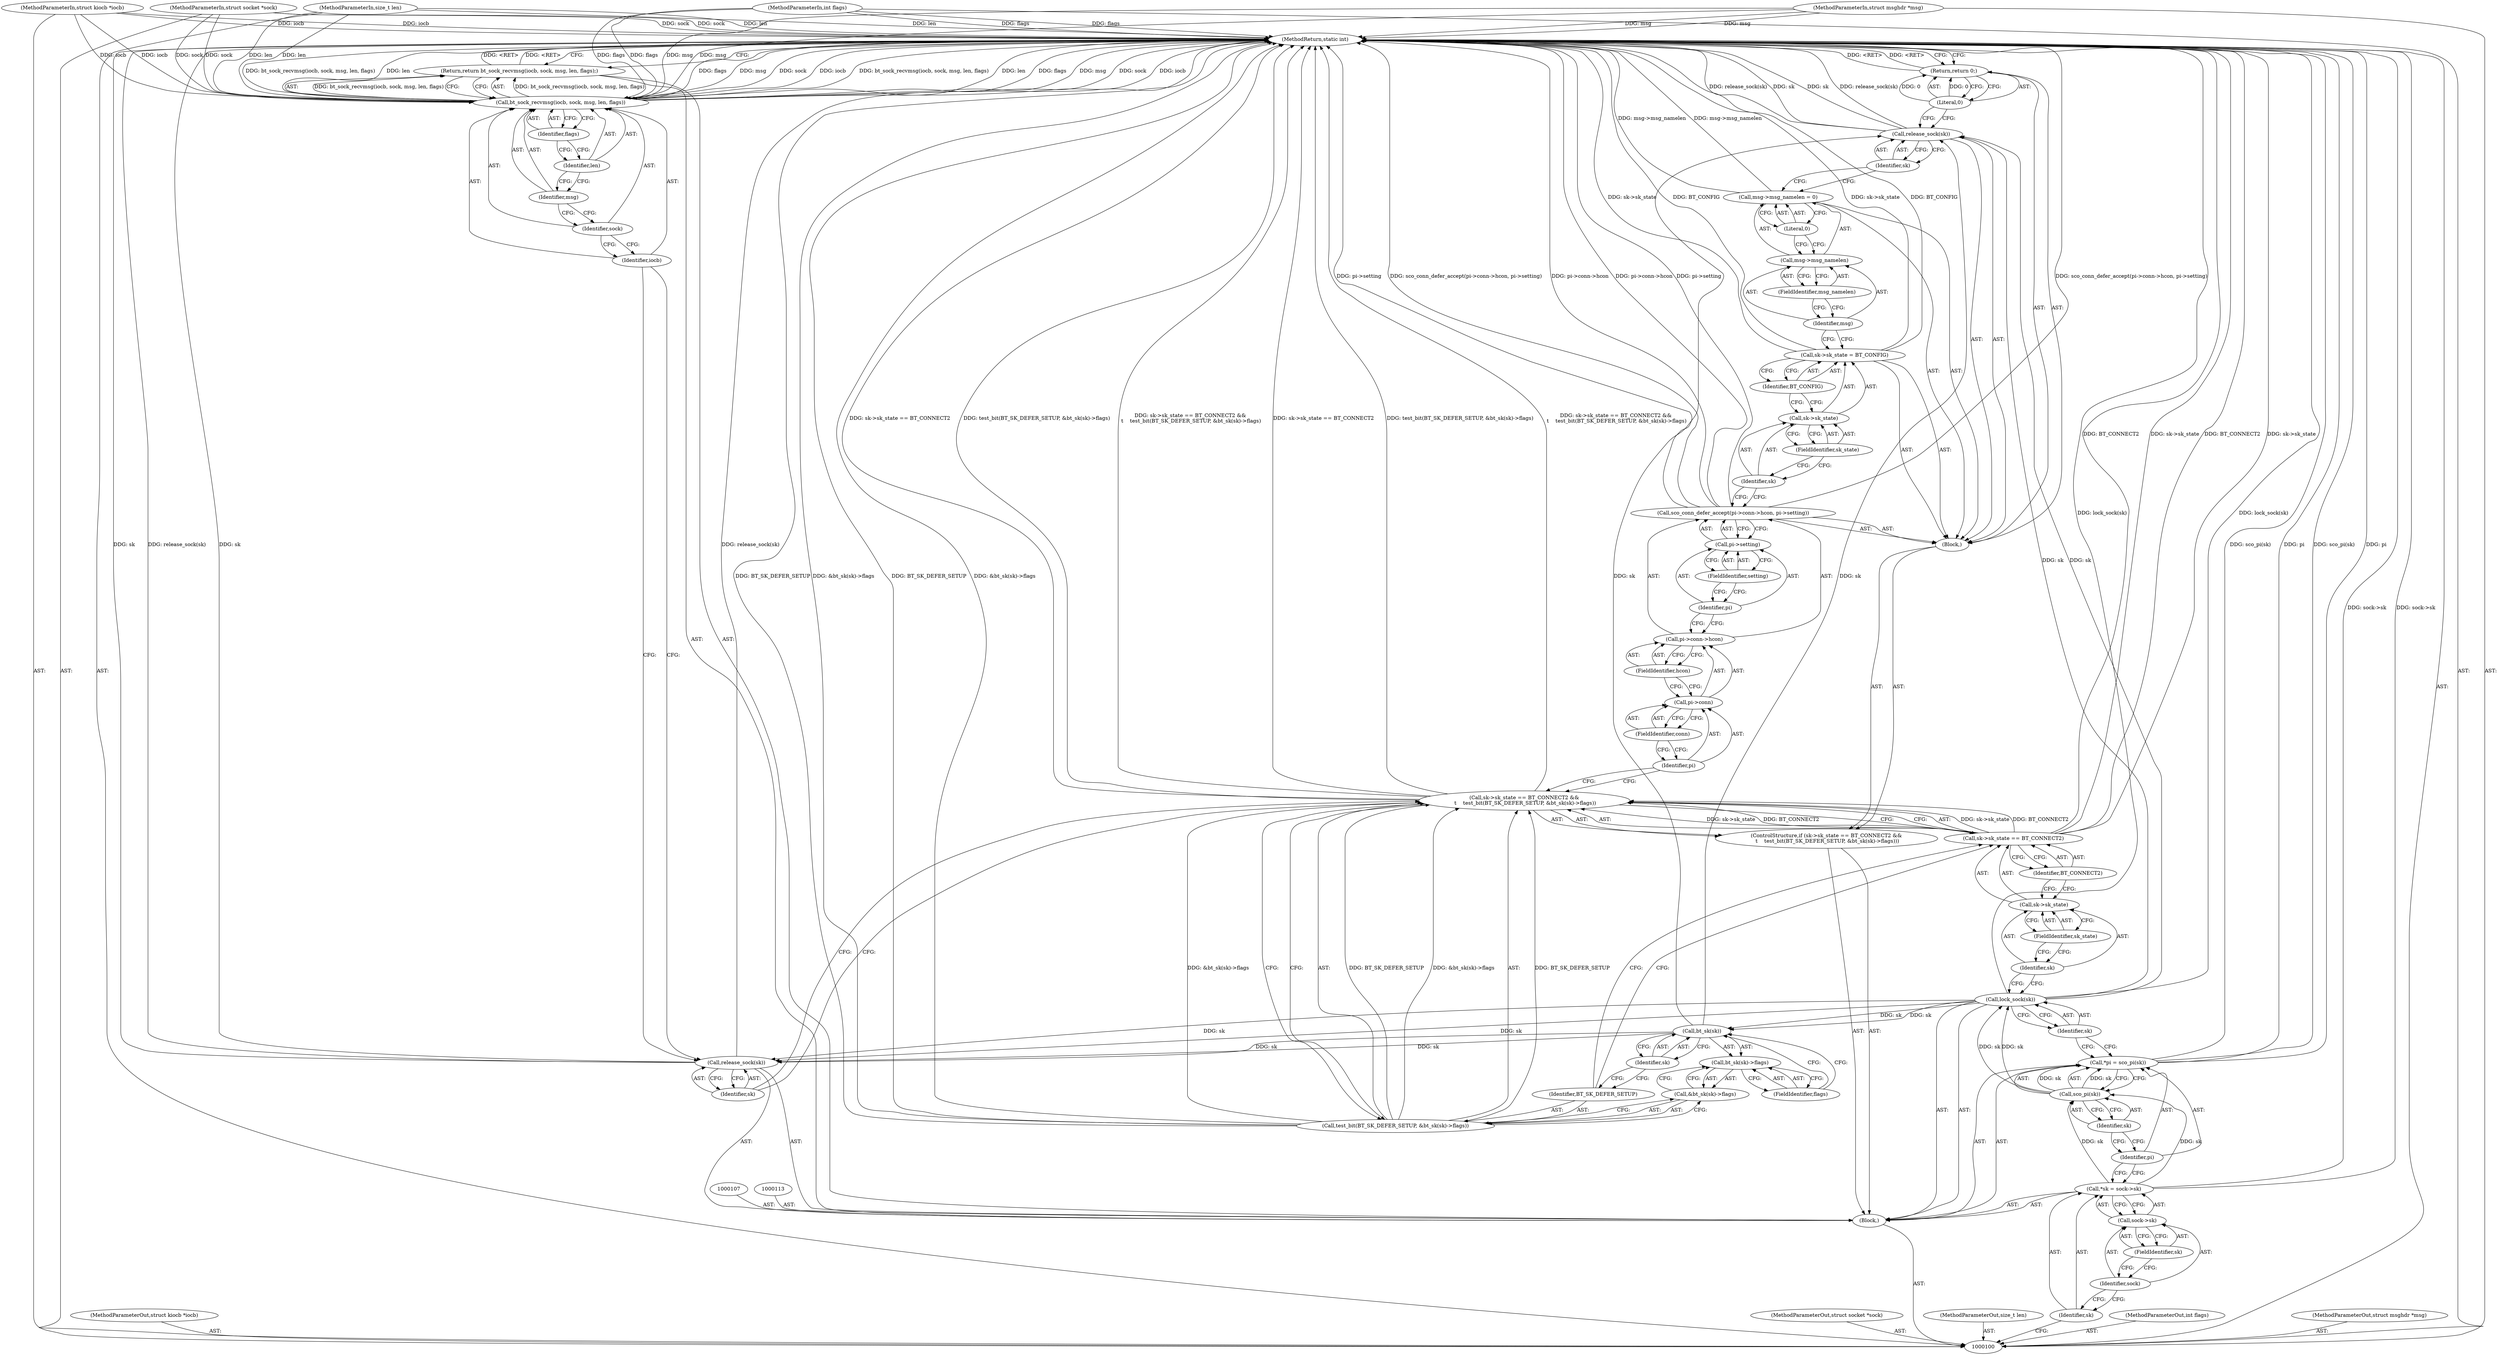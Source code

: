 digraph "1_linux_f3d3342602f8bcbf37d7c46641cb9bca7618eb1c_10" {
"1000167" [label="(MethodReturn,static int)"];
"1000101" [label="(MethodParameterIn,struct kiocb *iocb)"];
"1000237" [label="(MethodParameterOut,struct kiocb *iocb)"];
"1000102" [label="(MethodParameterIn,struct socket *sock)"];
"1000238" [label="(MethodParameterOut,struct socket *sock)"];
"1000128" [label="(Identifier,BT_SK_DEFER_SETUP)"];
"1000129" [label="(Call,&bt_sk(sk)->flags)"];
"1000130" [label="(Call,bt_sk(sk)->flags)"];
"1000131" [label="(Call,bt_sk(sk))"];
"1000132" [label="(Identifier,sk)"];
"1000133" [label="(FieldIdentifier,flags)"];
"1000134" [label="(Block,)"];
"1000127" [label="(Call,test_bit(BT_SK_DEFER_SETUP, &bt_sk(sk)->flags))"];
"1000136" [label="(Call,pi->conn->hcon)"];
"1000137" [label="(Call,pi->conn)"];
"1000138" [label="(Identifier,pi)"];
"1000139" [label="(FieldIdentifier,conn)"];
"1000135" [label="(Call,sco_conn_defer_accept(pi->conn->hcon, pi->setting))"];
"1000140" [label="(FieldIdentifier,hcon)"];
"1000141" [label="(Call,pi->setting)"];
"1000142" [label="(Identifier,pi)"];
"1000143" [label="(FieldIdentifier,setting)"];
"1000148" [label="(Identifier,BT_CONFIG)"];
"1000144" [label="(Call,sk->sk_state = BT_CONFIG)"];
"1000145" [label="(Call,sk->sk_state)"];
"1000146" [label="(Identifier,sk)"];
"1000147" [label="(FieldIdentifier,sk_state)"];
"1000149" [label="(Call,msg->msg_namelen = 0)"];
"1000150" [label="(Call,msg->msg_namelen)"];
"1000151" [label="(Identifier,msg)"];
"1000153" [label="(Literal,0)"];
"1000152" [label="(FieldIdentifier,msg_namelen)"];
"1000155" [label="(Identifier,sk)"];
"1000154" [label="(Call,release_sock(sk))"];
"1000157" [label="(Literal,0)"];
"1000156" [label="(Return,return 0;)"];
"1000158" [label="(Call,release_sock(sk))"];
"1000159" [label="(Identifier,sk)"];
"1000104" [label="(MethodParameterIn,size_t len)"];
"1000240" [label="(MethodParameterOut,size_t len)"];
"1000105" [label="(MethodParameterIn,int flags)"];
"1000241" [label="(MethodParameterOut,int flags)"];
"1000103" [label="(MethodParameterIn,struct msghdr *msg)"];
"1000239" [label="(MethodParameterOut,struct msghdr *msg)"];
"1000160" [label="(Return,return bt_sock_recvmsg(iocb, sock, msg, len, flags);)"];
"1000162" [label="(Identifier,iocb)"];
"1000163" [label="(Identifier,sock)"];
"1000164" [label="(Identifier,msg)"];
"1000165" [label="(Identifier,len)"];
"1000166" [label="(Identifier,flags)"];
"1000161" [label="(Call,bt_sock_recvmsg(iocb, sock, msg, len, flags))"];
"1000106" [label="(Block,)"];
"1000108" [label="(Call,*sk = sock->sk)"];
"1000109" [label="(Identifier,sk)"];
"1000110" [label="(Call,sock->sk)"];
"1000111" [label="(Identifier,sock)"];
"1000112" [label="(FieldIdentifier,sk)"];
"1000114" [label="(Call,*pi = sco_pi(sk))"];
"1000115" [label="(Identifier,pi)"];
"1000116" [label="(Call,sco_pi(sk))"];
"1000117" [label="(Identifier,sk)"];
"1000118" [label="(Call,lock_sock(sk))"];
"1000119" [label="(Identifier,sk)"];
"1000120" [label="(ControlStructure,if (sk->sk_state == BT_CONNECT2 &&\n \t    test_bit(BT_SK_DEFER_SETUP, &bt_sk(sk)->flags)))"];
"1000126" [label="(Identifier,BT_CONNECT2)"];
"1000121" [label="(Call,sk->sk_state == BT_CONNECT2 &&\n \t    test_bit(BT_SK_DEFER_SETUP, &bt_sk(sk)->flags))"];
"1000122" [label="(Call,sk->sk_state == BT_CONNECT2)"];
"1000123" [label="(Call,sk->sk_state)"];
"1000124" [label="(Identifier,sk)"];
"1000125" [label="(FieldIdentifier,sk_state)"];
"1000167" -> "1000100"  [label="AST: "];
"1000167" -> "1000156"  [label="CFG: "];
"1000167" -> "1000160"  [label="CFG: "];
"1000160" -> "1000167"  [label="DDG: <RET>"];
"1000156" -> "1000167"  [label="DDG: <RET>"];
"1000158" -> "1000167"  [label="DDG: sk"];
"1000158" -> "1000167"  [label="DDG: release_sock(sk)"];
"1000104" -> "1000167"  [label="DDG: len"];
"1000105" -> "1000167"  [label="DDG: flags"];
"1000161" -> "1000167"  [label="DDG: flags"];
"1000161" -> "1000167"  [label="DDG: msg"];
"1000161" -> "1000167"  [label="DDG: sock"];
"1000161" -> "1000167"  [label="DDG: iocb"];
"1000161" -> "1000167"  [label="DDG: bt_sock_recvmsg(iocb, sock, msg, len, flags)"];
"1000161" -> "1000167"  [label="DDG: len"];
"1000121" -> "1000167"  [label="DDG: test_bit(BT_SK_DEFER_SETUP, &bt_sk(sk)->flags)"];
"1000121" -> "1000167"  [label="DDG: sk->sk_state == BT_CONNECT2 &&\n \t    test_bit(BT_SK_DEFER_SETUP, &bt_sk(sk)->flags)"];
"1000121" -> "1000167"  [label="DDG: sk->sk_state == BT_CONNECT2"];
"1000118" -> "1000167"  [label="DDG: lock_sock(sk)"];
"1000102" -> "1000167"  [label="DDG: sock"];
"1000154" -> "1000167"  [label="DDG: release_sock(sk)"];
"1000154" -> "1000167"  [label="DDG: sk"];
"1000149" -> "1000167"  [label="DDG: msg->msg_namelen"];
"1000127" -> "1000167"  [label="DDG: BT_SK_DEFER_SETUP"];
"1000127" -> "1000167"  [label="DDG: &bt_sk(sk)->flags"];
"1000122" -> "1000167"  [label="DDG: BT_CONNECT2"];
"1000122" -> "1000167"  [label="DDG: sk->sk_state"];
"1000135" -> "1000167"  [label="DDG: pi->setting"];
"1000135" -> "1000167"  [label="DDG: sco_conn_defer_accept(pi->conn->hcon, pi->setting)"];
"1000135" -> "1000167"  [label="DDG: pi->conn->hcon"];
"1000103" -> "1000167"  [label="DDG: msg"];
"1000114" -> "1000167"  [label="DDG: pi"];
"1000114" -> "1000167"  [label="DDG: sco_pi(sk)"];
"1000144" -> "1000167"  [label="DDG: BT_CONFIG"];
"1000144" -> "1000167"  [label="DDG: sk->sk_state"];
"1000101" -> "1000167"  [label="DDG: iocb"];
"1000108" -> "1000167"  [label="DDG: sock->sk"];
"1000101" -> "1000100"  [label="AST: "];
"1000101" -> "1000167"  [label="DDG: iocb"];
"1000101" -> "1000161"  [label="DDG: iocb"];
"1000237" -> "1000100"  [label="AST: "];
"1000102" -> "1000100"  [label="AST: "];
"1000102" -> "1000167"  [label="DDG: sock"];
"1000102" -> "1000161"  [label="DDG: sock"];
"1000238" -> "1000100"  [label="AST: "];
"1000128" -> "1000127"  [label="AST: "];
"1000128" -> "1000122"  [label="CFG: "];
"1000132" -> "1000128"  [label="CFG: "];
"1000129" -> "1000127"  [label="AST: "];
"1000129" -> "1000130"  [label="CFG: "];
"1000130" -> "1000129"  [label="AST: "];
"1000127" -> "1000129"  [label="CFG: "];
"1000130" -> "1000129"  [label="AST: "];
"1000130" -> "1000133"  [label="CFG: "];
"1000131" -> "1000130"  [label="AST: "];
"1000133" -> "1000130"  [label="AST: "];
"1000129" -> "1000130"  [label="CFG: "];
"1000131" -> "1000130"  [label="AST: "];
"1000131" -> "1000132"  [label="CFG: "];
"1000132" -> "1000131"  [label="AST: "];
"1000133" -> "1000131"  [label="CFG: "];
"1000118" -> "1000131"  [label="DDG: sk"];
"1000131" -> "1000154"  [label="DDG: sk"];
"1000131" -> "1000158"  [label="DDG: sk"];
"1000132" -> "1000131"  [label="AST: "];
"1000132" -> "1000128"  [label="CFG: "];
"1000131" -> "1000132"  [label="CFG: "];
"1000133" -> "1000130"  [label="AST: "];
"1000133" -> "1000131"  [label="CFG: "];
"1000130" -> "1000133"  [label="CFG: "];
"1000134" -> "1000120"  [label="AST: "];
"1000135" -> "1000134"  [label="AST: "];
"1000144" -> "1000134"  [label="AST: "];
"1000149" -> "1000134"  [label="AST: "];
"1000154" -> "1000134"  [label="AST: "];
"1000156" -> "1000134"  [label="AST: "];
"1000127" -> "1000121"  [label="AST: "];
"1000127" -> "1000129"  [label="CFG: "];
"1000128" -> "1000127"  [label="AST: "];
"1000129" -> "1000127"  [label="AST: "];
"1000121" -> "1000127"  [label="CFG: "];
"1000127" -> "1000167"  [label="DDG: BT_SK_DEFER_SETUP"];
"1000127" -> "1000167"  [label="DDG: &bt_sk(sk)->flags"];
"1000127" -> "1000121"  [label="DDG: BT_SK_DEFER_SETUP"];
"1000127" -> "1000121"  [label="DDG: &bt_sk(sk)->flags"];
"1000136" -> "1000135"  [label="AST: "];
"1000136" -> "1000140"  [label="CFG: "];
"1000137" -> "1000136"  [label="AST: "];
"1000140" -> "1000136"  [label="AST: "];
"1000142" -> "1000136"  [label="CFG: "];
"1000137" -> "1000136"  [label="AST: "];
"1000137" -> "1000139"  [label="CFG: "];
"1000138" -> "1000137"  [label="AST: "];
"1000139" -> "1000137"  [label="AST: "];
"1000140" -> "1000137"  [label="CFG: "];
"1000138" -> "1000137"  [label="AST: "];
"1000138" -> "1000121"  [label="CFG: "];
"1000139" -> "1000138"  [label="CFG: "];
"1000139" -> "1000137"  [label="AST: "];
"1000139" -> "1000138"  [label="CFG: "];
"1000137" -> "1000139"  [label="CFG: "];
"1000135" -> "1000134"  [label="AST: "];
"1000135" -> "1000141"  [label="CFG: "];
"1000136" -> "1000135"  [label="AST: "];
"1000141" -> "1000135"  [label="AST: "];
"1000146" -> "1000135"  [label="CFG: "];
"1000135" -> "1000167"  [label="DDG: pi->setting"];
"1000135" -> "1000167"  [label="DDG: sco_conn_defer_accept(pi->conn->hcon, pi->setting)"];
"1000135" -> "1000167"  [label="DDG: pi->conn->hcon"];
"1000140" -> "1000136"  [label="AST: "];
"1000140" -> "1000137"  [label="CFG: "];
"1000136" -> "1000140"  [label="CFG: "];
"1000141" -> "1000135"  [label="AST: "];
"1000141" -> "1000143"  [label="CFG: "];
"1000142" -> "1000141"  [label="AST: "];
"1000143" -> "1000141"  [label="AST: "];
"1000135" -> "1000141"  [label="CFG: "];
"1000142" -> "1000141"  [label="AST: "];
"1000142" -> "1000136"  [label="CFG: "];
"1000143" -> "1000142"  [label="CFG: "];
"1000143" -> "1000141"  [label="AST: "];
"1000143" -> "1000142"  [label="CFG: "];
"1000141" -> "1000143"  [label="CFG: "];
"1000148" -> "1000144"  [label="AST: "];
"1000148" -> "1000145"  [label="CFG: "];
"1000144" -> "1000148"  [label="CFG: "];
"1000144" -> "1000134"  [label="AST: "];
"1000144" -> "1000148"  [label="CFG: "];
"1000145" -> "1000144"  [label="AST: "];
"1000148" -> "1000144"  [label="AST: "];
"1000151" -> "1000144"  [label="CFG: "];
"1000144" -> "1000167"  [label="DDG: BT_CONFIG"];
"1000144" -> "1000167"  [label="DDG: sk->sk_state"];
"1000145" -> "1000144"  [label="AST: "];
"1000145" -> "1000147"  [label="CFG: "];
"1000146" -> "1000145"  [label="AST: "];
"1000147" -> "1000145"  [label="AST: "];
"1000148" -> "1000145"  [label="CFG: "];
"1000146" -> "1000145"  [label="AST: "];
"1000146" -> "1000135"  [label="CFG: "];
"1000147" -> "1000146"  [label="CFG: "];
"1000147" -> "1000145"  [label="AST: "];
"1000147" -> "1000146"  [label="CFG: "];
"1000145" -> "1000147"  [label="CFG: "];
"1000149" -> "1000134"  [label="AST: "];
"1000149" -> "1000153"  [label="CFG: "];
"1000150" -> "1000149"  [label="AST: "];
"1000153" -> "1000149"  [label="AST: "];
"1000155" -> "1000149"  [label="CFG: "];
"1000149" -> "1000167"  [label="DDG: msg->msg_namelen"];
"1000150" -> "1000149"  [label="AST: "];
"1000150" -> "1000152"  [label="CFG: "];
"1000151" -> "1000150"  [label="AST: "];
"1000152" -> "1000150"  [label="AST: "];
"1000153" -> "1000150"  [label="CFG: "];
"1000151" -> "1000150"  [label="AST: "];
"1000151" -> "1000144"  [label="CFG: "];
"1000152" -> "1000151"  [label="CFG: "];
"1000153" -> "1000149"  [label="AST: "];
"1000153" -> "1000150"  [label="CFG: "];
"1000149" -> "1000153"  [label="CFG: "];
"1000152" -> "1000150"  [label="AST: "];
"1000152" -> "1000151"  [label="CFG: "];
"1000150" -> "1000152"  [label="CFG: "];
"1000155" -> "1000154"  [label="AST: "];
"1000155" -> "1000149"  [label="CFG: "];
"1000154" -> "1000155"  [label="CFG: "];
"1000154" -> "1000134"  [label="AST: "];
"1000154" -> "1000155"  [label="CFG: "];
"1000155" -> "1000154"  [label="AST: "];
"1000157" -> "1000154"  [label="CFG: "];
"1000154" -> "1000167"  [label="DDG: release_sock(sk)"];
"1000154" -> "1000167"  [label="DDG: sk"];
"1000131" -> "1000154"  [label="DDG: sk"];
"1000118" -> "1000154"  [label="DDG: sk"];
"1000157" -> "1000156"  [label="AST: "];
"1000157" -> "1000154"  [label="CFG: "];
"1000156" -> "1000157"  [label="CFG: "];
"1000157" -> "1000156"  [label="DDG: 0"];
"1000156" -> "1000134"  [label="AST: "];
"1000156" -> "1000157"  [label="CFG: "];
"1000157" -> "1000156"  [label="AST: "];
"1000167" -> "1000156"  [label="CFG: "];
"1000156" -> "1000167"  [label="DDG: <RET>"];
"1000157" -> "1000156"  [label="DDG: 0"];
"1000158" -> "1000106"  [label="AST: "];
"1000158" -> "1000159"  [label="CFG: "];
"1000159" -> "1000158"  [label="AST: "];
"1000162" -> "1000158"  [label="CFG: "];
"1000158" -> "1000167"  [label="DDG: sk"];
"1000158" -> "1000167"  [label="DDG: release_sock(sk)"];
"1000131" -> "1000158"  [label="DDG: sk"];
"1000118" -> "1000158"  [label="DDG: sk"];
"1000159" -> "1000158"  [label="AST: "];
"1000159" -> "1000121"  [label="CFG: "];
"1000158" -> "1000159"  [label="CFG: "];
"1000104" -> "1000100"  [label="AST: "];
"1000104" -> "1000167"  [label="DDG: len"];
"1000104" -> "1000161"  [label="DDG: len"];
"1000240" -> "1000100"  [label="AST: "];
"1000105" -> "1000100"  [label="AST: "];
"1000105" -> "1000167"  [label="DDG: flags"];
"1000105" -> "1000161"  [label="DDG: flags"];
"1000241" -> "1000100"  [label="AST: "];
"1000103" -> "1000100"  [label="AST: "];
"1000103" -> "1000167"  [label="DDG: msg"];
"1000103" -> "1000161"  [label="DDG: msg"];
"1000239" -> "1000100"  [label="AST: "];
"1000160" -> "1000106"  [label="AST: "];
"1000160" -> "1000161"  [label="CFG: "];
"1000161" -> "1000160"  [label="AST: "];
"1000167" -> "1000160"  [label="CFG: "];
"1000160" -> "1000167"  [label="DDG: <RET>"];
"1000161" -> "1000160"  [label="DDG: bt_sock_recvmsg(iocb, sock, msg, len, flags)"];
"1000162" -> "1000161"  [label="AST: "];
"1000162" -> "1000158"  [label="CFG: "];
"1000163" -> "1000162"  [label="CFG: "];
"1000163" -> "1000161"  [label="AST: "];
"1000163" -> "1000162"  [label="CFG: "];
"1000164" -> "1000163"  [label="CFG: "];
"1000164" -> "1000161"  [label="AST: "];
"1000164" -> "1000163"  [label="CFG: "];
"1000165" -> "1000164"  [label="CFG: "];
"1000165" -> "1000161"  [label="AST: "];
"1000165" -> "1000164"  [label="CFG: "];
"1000166" -> "1000165"  [label="CFG: "];
"1000166" -> "1000161"  [label="AST: "];
"1000166" -> "1000165"  [label="CFG: "];
"1000161" -> "1000166"  [label="CFG: "];
"1000161" -> "1000160"  [label="AST: "];
"1000161" -> "1000166"  [label="CFG: "];
"1000162" -> "1000161"  [label="AST: "];
"1000163" -> "1000161"  [label="AST: "];
"1000164" -> "1000161"  [label="AST: "];
"1000165" -> "1000161"  [label="AST: "];
"1000166" -> "1000161"  [label="AST: "];
"1000160" -> "1000161"  [label="CFG: "];
"1000161" -> "1000167"  [label="DDG: flags"];
"1000161" -> "1000167"  [label="DDG: msg"];
"1000161" -> "1000167"  [label="DDG: sock"];
"1000161" -> "1000167"  [label="DDG: iocb"];
"1000161" -> "1000167"  [label="DDG: bt_sock_recvmsg(iocb, sock, msg, len, flags)"];
"1000161" -> "1000167"  [label="DDG: len"];
"1000161" -> "1000160"  [label="DDG: bt_sock_recvmsg(iocb, sock, msg, len, flags)"];
"1000101" -> "1000161"  [label="DDG: iocb"];
"1000102" -> "1000161"  [label="DDG: sock"];
"1000103" -> "1000161"  [label="DDG: msg"];
"1000104" -> "1000161"  [label="DDG: len"];
"1000105" -> "1000161"  [label="DDG: flags"];
"1000106" -> "1000100"  [label="AST: "];
"1000107" -> "1000106"  [label="AST: "];
"1000108" -> "1000106"  [label="AST: "];
"1000113" -> "1000106"  [label="AST: "];
"1000114" -> "1000106"  [label="AST: "];
"1000118" -> "1000106"  [label="AST: "];
"1000120" -> "1000106"  [label="AST: "];
"1000158" -> "1000106"  [label="AST: "];
"1000160" -> "1000106"  [label="AST: "];
"1000108" -> "1000106"  [label="AST: "];
"1000108" -> "1000110"  [label="CFG: "];
"1000109" -> "1000108"  [label="AST: "];
"1000110" -> "1000108"  [label="AST: "];
"1000115" -> "1000108"  [label="CFG: "];
"1000108" -> "1000167"  [label="DDG: sock->sk"];
"1000108" -> "1000116"  [label="DDG: sk"];
"1000109" -> "1000108"  [label="AST: "];
"1000109" -> "1000100"  [label="CFG: "];
"1000111" -> "1000109"  [label="CFG: "];
"1000110" -> "1000108"  [label="AST: "];
"1000110" -> "1000112"  [label="CFG: "];
"1000111" -> "1000110"  [label="AST: "];
"1000112" -> "1000110"  [label="AST: "];
"1000108" -> "1000110"  [label="CFG: "];
"1000111" -> "1000110"  [label="AST: "];
"1000111" -> "1000109"  [label="CFG: "];
"1000112" -> "1000111"  [label="CFG: "];
"1000112" -> "1000110"  [label="AST: "];
"1000112" -> "1000111"  [label="CFG: "];
"1000110" -> "1000112"  [label="CFG: "];
"1000114" -> "1000106"  [label="AST: "];
"1000114" -> "1000116"  [label="CFG: "];
"1000115" -> "1000114"  [label="AST: "];
"1000116" -> "1000114"  [label="AST: "];
"1000119" -> "1000114"  [label="CFG: "];
"1000114" -> "1000167"  [label="DDG: pi"];
"1000114" -> "1000167"  [label="DDG: sco_pi(sk)"];
"1000116" -> "1000114"  [label="DDG: sk"];
"1000115" -> "1000114"  [label="AST: "];
"1000115" -> "1000108"  [label="CFG: "];
"1000117" -> "1000115"  [label="CFG: "];
"1000116" -> "1000114"  [label="AST: "];
"1000116" -> "1000117"  [label="CFG: "];
"1000117" -> "1000116"  [label="AST: "];
"1000114" -> "1000116"  [label="CFG: "];
"1000116" -> "1000114"  [label="DDG: sk"];
"1000108" -> "1000116"  [label="DDG: sk"];
"1000116" -> "1000118"  [label="DDG: sk"];
"1000117" -> "1000116"  [label="AST: "];
"1000117" -> "1000115"  [label="CFG: "];
"1000116" -> "1000117"  [label="CFG: "];
"1000118" -> "1000106"  [label="AST: "];
"1000118" -> "1000119"  [label="CFG: "];
"1000119" -> "1000118"  [label="AST: "];
"1000124" -> "1000118"  [label="CFG: "];
"1000118" -> "1000167"  [label="DDG: lock_sock(sk)"];
"1000116" -> "1000118"  [label="DDG: sk"];
"1000118" -> "1000131"  [label="DDG: sk"];
"1000118" -> "1000154"  [label="DDG: sk"];
"1000118" -> "1000158"  [label="DDG: sk"];
"1000119" -> "1000118"  [label="AST: "];
"1000119" -> "1000114"  [label="CFG: "];
"1000118" -> "1000119"  [label="CFG: "];
"1000120" -> "1000106"  [label="AST: "];
"1000121" -> "1000120"  [label="AST: "];
"1000134" -> "1000120"  [label="AST: "];
"1000126" -> "1000122"  [label="AST: "];
"1000126" -> "1000123"  [label="CFG: "];
"1000122" -> "1000126"  [label="CFG: "];
"1000121" -> "1000120"  [label="AST: "];
"1000121" -> "1000122"  [label="CFG: "];
"1000121" -> "1000127"  [label="CFG: "];
"1000122" -> "1000121"  [label="AST: "];
"1000127" -> "1000121"  [label="AST: "];
"1000138" -> "1000121"  [label="CFG: "];
"1000159" -> "1000121"  [label="CFG: "];
"1000121" -> "1000167"  [label="DDG: test_bit(BT_SK_DEFER_SETUP, &bt_sk(sk)->flags)"];
"1000121" -> "1000167"  [label="DDG: sk->sk_state == BT_CONNECT2 &&\n \t    test_bit(BT_SK_DEFER_SETUP, &bt_sk(sk)->flags)"];
"1000121" -> "1000167"  [label="DDG: sk->sk_state == BT_CONNECT2"];
"1000122" -> "1000121"  [label="DDG: sk->sk_state"];
"1000122" -> "1000121"  [label="DDG: BT_CONNECT2"];
"1000127" -> "1000121"  [label="DDG: BT_SK_DEFER_SETUP"];
"1000127" -> "1000121"  [label="DDG: &bt_sk(sk)->flags"];
"1000122" -> "1000121"  [label="AST: "];
"1000122" -> "1000126"  [label="CFG: "];
"1000123" -> "1000122"  [label="AST: "];
"1000126" -> "1000122"  [label="AST: "];
"1000128" -> "1000122"  [label="CFG: "];
"1000121" -> "1000122"  [label="CFG: "];
"1000122" -> "1000167"  [label="DDG: BT_CONNECT2"];
"1000122" -> "1000167"  [label="DDG: sk->sk_state"];
"1000122" -> "1000121"  [label="DDG: sk->sk_state"];
"1000122" -> "1000121"  [label="DDG: BT_CONNECT2"];
"1000123" -> "1000122"  [label="AST: "];
"1000123" -> "1000125"  [label="CFG: "];
"1000124" -> "1000123"  [label="AST: "];
"1000125" -> "1000123"  [label="AST: "];
"1000126" -> "1000123"  [label="CFG: "];
"1000124" -> "1000123"  [label="AST: "];
"1000124" -> "1000118"  [label="CFG: "];
"1000125" -> "1000124"  [label="CFG: "];
"1000125" -> "1000123"  [label="AST: "];
"1000125" -> "1000124"  [label="CFG: "];
"1000123" -> "1000125"  [label="CFG: "];
}

